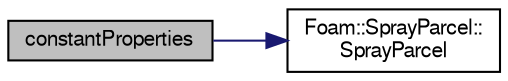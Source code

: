 digraph "constantProperties"
{
  bgcolor="transparent";
  edge [fontname="FreeSans",fontsize="10",labelfontname="FreeSans",labelfontsize="10"];
  node [fontname="FreeSans",fontsize="10",shape=record];
  rankdir="LR";
  Node9 [label="constantProperties",height=0.2,width=0.4,color="black", fillcolor="grey75", style="filled", fontcolor="black"];
  Node9 -> Node10 [color="midnightblue",fontsize="10",style="solid",fontname="FreeSans"];
  Node10 [label="Foam::SprayParcel::\lSprayParcel",height=0.2,width=0.4,color="black",URL="$a24534.html#a3b972ad47b599d31e581014842b865bf",tooltip="Construct from owner, position, and cloud owner. "];
}
